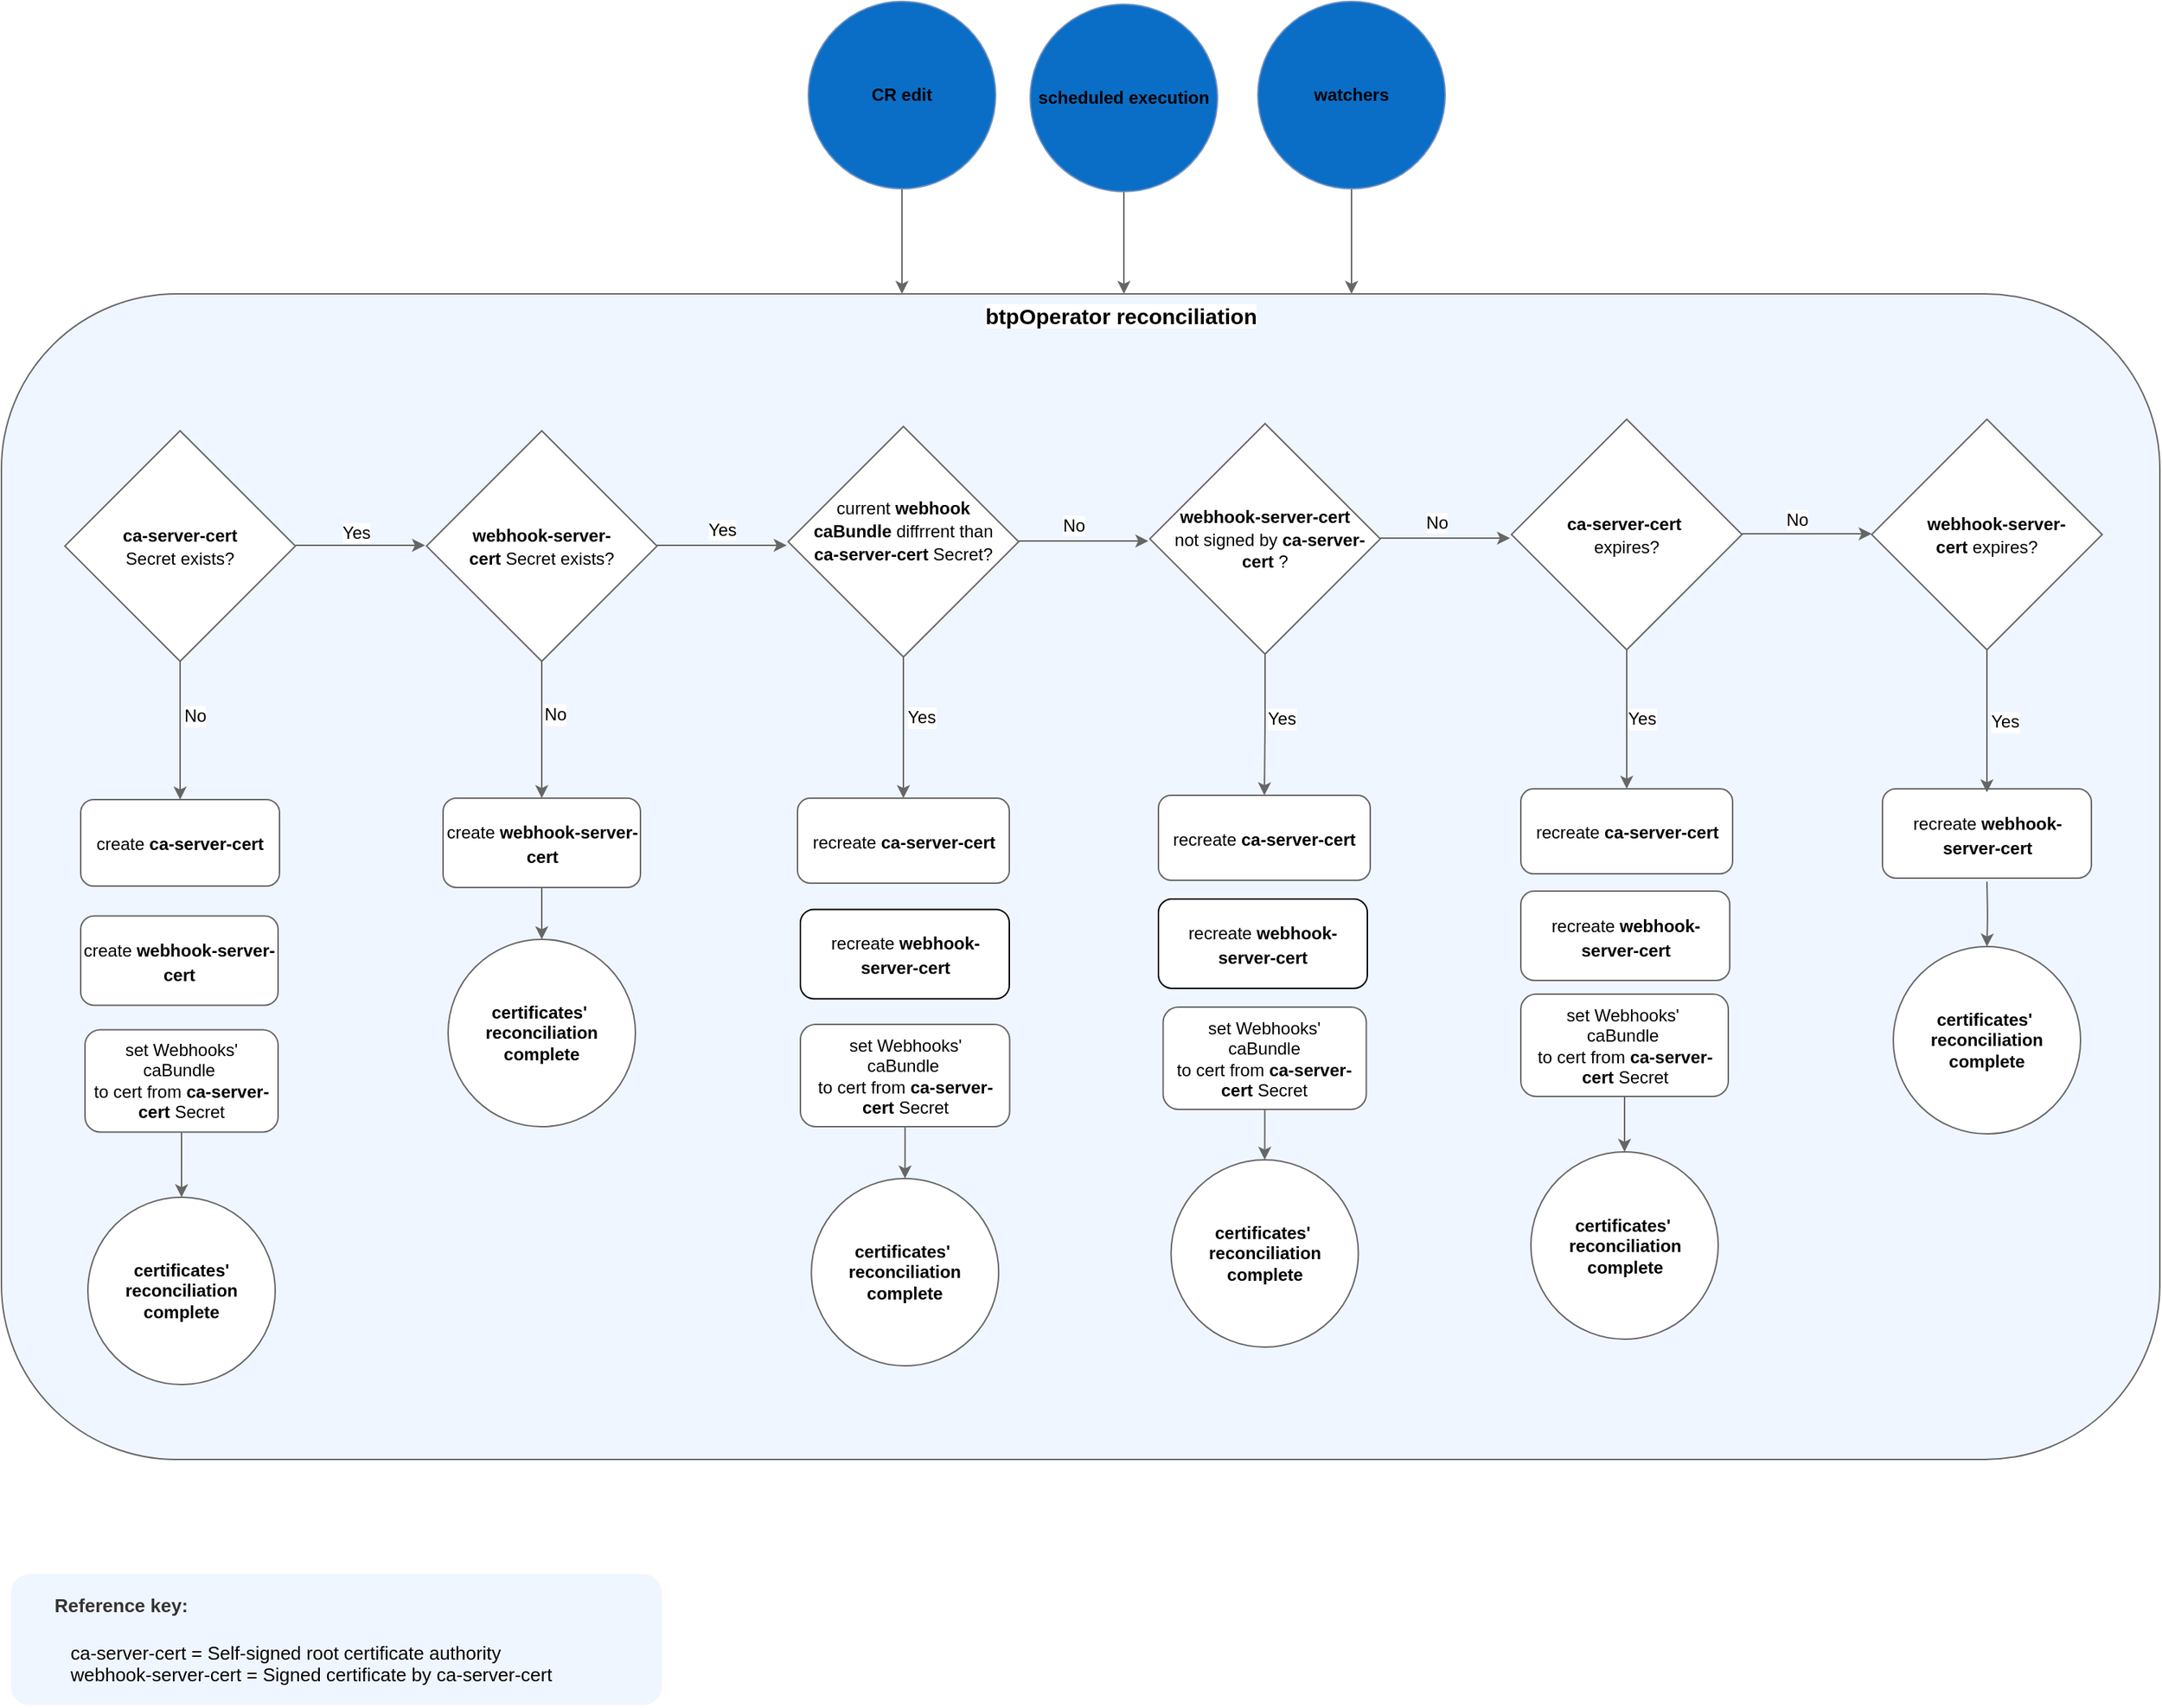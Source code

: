 <mxfile version="21.6.1" type="device">
  <diagram name="Page-1" id="vyqxLwW7QJTfSOO5Ivzo">
    <mxGraphModel dx="1666" dy="-376" grid="0" gridSize="10" guides="1" tooltips="1" connect="1" arrows="1" fold="1" page="0" pageScale="1" pageWidth="827" pageHeight="1169" math="0" shadow="0">
      <root>
        <mxCell id="0" />
        <mxCell id="1" parent="0" />
        <mxCell id="-tr_Jl8yfyVWpY2dG3ru-127" value="" style="rounded=1;whiteSpace=wrap;html=1;fontSize=14;fillColor=#f0f6ff;fontColor=#333333;strokeColor=#666666;" parent="1" vertex="1">
          <mxGeometry x="468" y="1635" width="1498" height="809" as="geometry" />
        </mxCell>
        <mxCell id="-tr_Jl8yfyVWpY2dG3ru-134" value="&lt;font style=&quot;font-size: 12px;&quot;&gt;recreate&amp;nbsp;&lt;b style=&quot;border-color: var(--border-color);&quot;&gt;ca-server-cert&lt;/b&gt;&lt;/font&gt;" style="rounded=1;whiteSpace=wrap;html=1;fontSize=14;strokeColor=#666666;" parent="1" vertex="1">
          <mxGeometry x="1522.5" y="1978.5" width="147" height="59" as="geometry" />
        </mxCell>
        <mxCell id="-tr_Jl8yfyVWpY2dG3ru-135" value="&lt;font style=&quot;font-size: 12px;&quot;&gt;recreate&amp;nbsp;&lt;b style=&quot;border-color: var(--border-color);&quot;&gt;webhook-server-cert&lt;/b&gt;&lt;/font&gt;" style="rounded=1;whiteSpace=wrap;html=1;fontSize=14;strokeColor=#666666;" parent="1" vertex="1">
          <mxGeometry x="1522.5" y="2049.5" width="145" height="62" as="geometry" />
        </mxCell>
        <mxCell id="xWwAX8yrmCoNilL9z8sZ-58" style="edgeStyle=orthogonalEdgeStyle;rounded=1;orthogonalLoop=1;jettySize=auto;html=1;entryX=0.5;entryY=0;entryDx=0;entryDy=0;strokeColor=#666666;" parent="1" source="-tr_Jl8yfyVWpY2dG3ru-173" target="xWwAX8yrmCoNilL9z8sZ-50" edge="1">
          <mxGeometry relative="1" as="geometry" />
        </mxCell>
        <mxCell id="-tr_Jl8yfyVWpY2dG3ru-173" value="&lt;div style=&quot;font-size: 12px;&quot;&gt;&lt;font style=&quot;background-color: initial; font-size: 12px;&quot;&gt;set Webhooks&#39; caBundle&amp;nbsp;&lt;/font&gt;&lt;/div&gt;&lt;div style=&quot;font-size: 12px;&quot;&gt;&lt;font style=&quot;background-color: initial; font-size: 12px;&quot;&gt;to cert from&amp;nbsp;&lt;/font&gt;&lt;b style=&quot;background-color: initial; border-color: var(--border-color);&quot;&gt;ca-server-cert&amp;nbsp;&lt;/b&gt;&lt;span style=&quot;background-color: initial; border-color: var(--border-color);&quot;&gt;Secret&lt;/span&gt;&lt;/div&gt;" style="rounded=1;whiteSpace=wrap;html=1;fontSize=14;align=center;strokeColor=#666666;" parent="1" vertex="1">
          <mxGeometry x="526" y="2145.75" width="134" height="71" as="geometry" />
        </mxCell>
        <mxCell id="-tr_Jl8yfyVWpY2dG3ru-174" value="&lt;font style=&quot;font-size: 12px;&quot;&gt;create&amp;nbsp;&lt;b style=&quot;border-color: var(--border-color);&quot;&gt;webhook-server-cert&lt;/b&gt;&lt;/font&gt;" style="rounded=1;whiteSpace=wrap;html=1;fontSize=14;strokeColor=#666666;" parent="1" vertex="1">
          <mxGeometry x="523" y="2066.75" width="137" height="62" as="geometry" />
        </mxCell>
        <mxCell id="-tr_Jl8yfyVWpY2dG3ru-175" value="&lt;font style=&quot;font-size: 12px;&quot;&gt;create&amp;nbsp;&lt;b style=&quot;border-color: var(--border-color);&quot;&gt;ca-server-cert&lt;/b&gt;&lt;/font&gt;" style="rounded=1;whiteSpace=wrap;html=1;fontSize=14;strokeColor=#666666;" parent="1" vertex="1">
          <mxGeometry x="523" y="1986" width="138" height="60" as="geometry" />
        </mxCell>
        <mxCell id="rAdUN6T4OuiU2hSwLSGW-6" value="" style="edgeStyle=orthogonalEdgeStyle;rounded=1;orthogonalLoop=1;jettySize=auto;html=1;strokeColor=#666666;" edge="1" parent="1" source="-tr_Jl8yfyVWpY2dG3ru-207" target="-tr_Jl8yfyVWpY2dG3ru-127">
          <mxGeometry relative="1" as="geometry">
            <Array as="points">
              <mxPoint x="1093" y="1618" />
              <mxPoint x="1093" y="1618" />
            </Array>
          </mxGeometry>
        </mxCell>
        <mxCell id="-tr_Jl8yfyVWpY2dG3ru-207" value="&lt;span style=&quot;font-size: 12px;&quot;&gt;&lt;b&gt;CR edit&lt;/b&gt;&lt;/span&gt;" style="ellipse;whiteSpace=wrap;html=1;aspect=fixed;labelBackgroundColor=none;fontSize=10;fillColor=#0a6ec7;strokeColor=#6c8ebf;" parent="1" vertex="1">
          <mxGeometry x="1028" y="1432" width="130" height="130" as="geometry" />
        </mxCell>
        <mxCell id="xWwAX8yrmCoNilL9z8sZ-59" style="edgeStyle=orthogonalEdgeStyle;rounded=1;orthogonalLoop=1;jettySize=auto;html=1;strokeColor=#666666;" parent="1" source="-tr_Jl8yfyVWpY2dG3ru-217" target="xWwAX8yrmCoNilL9z8sZ-53" edge="1">
          <mxGeometry relative="1" as="geometry" />
        </mxCell>
        <mxCell id="-tr_Jl8yfyVWpY2dG3ru-217" value="&lt;font style=&quot;font-size: 12px;&quot;&gt;create&amp;nbsp;&lt;b style=&quot;border-color: var(--border-color);&quot;&gt;webhook-server-cert&lt;/b&gt;&lt;/font&gt;" style="rounded=1;whiteSpace=wrap;html=1;fontSize=14;strokeColor=#666666;" parent="1" vertex="1">
          <mxGeometry x="774.5" y="1985" width="137" height="62" as="geometry" />
        </mxCell>
        <mxCell id="xWwAX8yrmCoNilL9z8sZ-62" style="edgeStyle=orthogonalEdgeStyle;rounded=1;orthogonalLoop=1;jettySize=auto;html=1;strokeColor=#666666;" parent="1" source="-tr_Jl8yfyVWpY2dG3ru-218" target="xWwAX8yrmCoNilL9z8sZ-56" edge="1">
          <mxGeometry relative="1" as="geometry" />
        </mxCell>
        <mxCell id="-tr_Jl8yfyVWpY2dG3ru-218" value="&lt;div style=&quot;font-size: 12px;&quot;&gt;&lt;font style=&quot;background-color: initial; font-size: 12px;&quot;&gt;set Webhooks&#39;&amp;nbsp;&lt;/font&gt;&lt;/div&gt;&lt;div style=&quot;font-size: 12px;&quot;&gt;&lt;font style=&quot;background-color: initial; font-size: 12px;&quot;&gt;caBundle&amp;nbsp;&lt;/font&gt;&lt;/div&gt;&lt;div style=&quot;font-size: 12px;&quot;&gt;&lt;font style=&quot;background-color: initial; font-size: 12px;&quot;&gt;to cert from&amp;nbsp;&lt;/font&gt;&lt;b style=&quot;background-color: initial; border-color: var(--border-color);&quot;&gt;ca-server-cert&amp;nbsp;&lt;/b&gt;&lt;span style=&quot;background-color: initial; border-color: var(--border-color);&quot;&gt;Secret&lt;/span&gt;&lt;/div&gt;" style="rounded=1;whiteSpace=wrap;html=1;fontSize=14;align=center;strokeColor=#666666;" parent="1" vertex="1">
          <mxGeometry x="1522.5" y="2121" width="144" height="71" as="geometry" />
        </mxCell>
        <mxCell id="xWwAX8yrmCoNilL9z8sZ-61" style="edgeStyle=orthogonalEdgeStyle;rounded=1;orthogonalLoop=1;jettySize=auto;html=1;strokeColor=#666666;" parent="1" source="-tr_Jl8yfyVWpY2dG3ru-219" target="xWwAX8yrmCoNilL9z8sZ-55" edge="1">
          <mxGeometry relative="1" as="geometry" />
        </mxCell>
        <mxCell id="-tr_Jl8yfyVWpY2dG3ru-219" value="&lt;div style=&quot;font-size: 12px;&quot;&gt;&lt;font style=&quot;background-color: initial; font-size: 12px;&quot;&gt;set Webhooks&#39;&lt;/font&gt;&lt;/div&gt;&lt;div style=&quot;font-size: 12px;&quot;&gt;&lt;font style=&quot;background-color: initial; font-size: 12px;&quot;&gt;&amp;nbsp;caBundle&amp;nbsp;&lt;/font&gt;&lt;/div&gt;&lt;div style=&quot;font-size: 12px;&quot;&gt;&lt;font style=&quot;background-color: initial; font-size: 12px;&quot;&gt;to cert from&amp;nbsp;&lt;/font&gt;&lt;b style=&quot;background-color: initial; border-color: var(--border-color);&quot;&gt;ca-server-cert&amp;nbsp;&lt;/b&gt;&lt;span style=&quot;background-color: initial; border-color: var(--border-color);&quot;&gt;Secret&lt;/span&gt;&lt;/div&gt;" style="rounded=1;whiteSpace=wrap;html=1;fontSize=14;align=center;strokeColor=#666666;" parent="1" vertex="1">
          <mxGeometry x="1274.25" y="2130" width="141" height="71" as="geometry" />
        </mxCell>
        <mxCell id="xWwAX8yrmCoNilL9z8sZ-63" style="edgeStyle=orthogonalEdgeStyle;rounded=1;orthogonalLoop=1;jettySize=auto;html=1;strokeColor=#666666;" parent="1" target="xWwAX8yrmCoNilL9z8sZ-57" edge="1">
          <mxGeometry relative="1" as="geometry">
            <mxPoint x="1846" y="2043" as="sourcePoint" />
          </mxGeometry>
        </mxCell>
        <mxCell id="-tr_Jl8yfyVWpY2dG3ru-220" value="&lt;font style=&quot;font-size: 12px;&quot;&gt;recreate&amp;nbsp;&lt;b style=&quot;border-color: var(--border-color);&quot;&gt;webhook-server-cert&lt;/b&gt;&lt;/font&gt;" style="rounded=1;whiteSpace=wrap;html=1;fontSize=14;strokeColor=#666666;" parent="1" vertex="1">
          <mxGeometry x="1773.5" y="1978.5" width="145" height="62" as="geometry" />
        </mxCell>
        <mxCell id="-tr_Jl8yfyVWpY2dG3ru-221" value="&lt;font style=&quot;font-size: 12px;&quot;&gt;recreate&amp;nbsp;&lt;b style=&quot;border-color: var(--border-color);&quot;&gt;ca-server-cert&lt;/b&gt;&lt;/font&gt;" style="rounded=1;whiteSpace=wrap;html=1;fontSize=14;strokeColor=#666666;" parent="1" vertex="1">
          <mxGeometry x="1271" y="1983" width="147" height="59" as="geometry" />
        </mxCell>
        <mxCell id="-tr_Jl8yfyVWpY2dG3ru-222" value="&lt;font style=&quot;font-size: 12px;&quot;&gt;recreate&amp;nbsp;&lt;b style=&quot;border-color: var(--border-color);&quot;&gt;webhook-server-cert&lt;/b&gt;&lt;/font&gt;" style="rounded=1;whiteSpace=wrap;html=1;fontSize=14;" parent="1" vertex="1">
          <mxGeometry x="1271" y="2055" width="145" height="62" as="geometry" />
        </mxCell>
        <mxCell id="rAdUN6T4OuiU2hSwLSGW-3" value="" style="edgeStyle=orthogonalEdgeStyle;rounded=1;orthogonalLoop=1;jettySize=auto;html=1;strokeColor=#666666;" edge="1" parent="1" source="D-mSAHQnKh3Qnr3-uecS-1" target="-tr_Jl8yfyVWpY2dG3ru-127">
          <mxGeometry relative="1" as="geometry">
            <Array as="points">
              <mxPoint x="1405" y="1628" />
              <mxPoint x="1405" y="1628" />
            </Array>
          </mxGeometry>
        </mxCell>
        <mxCell id="D-mSAHQnKh3Qnr3-uecS-1" value="&lt;b style=&quot;border-color: var(--border-color); font-size: 12px;&quot;&gt;&lt;font style=&quot;border-color: var(--border-color); font-size: 12px;&quot;&gt;watchers&lt;/font&gt;&lt;/b&gt;" style="ellipse;whiteSpace=wrap;html=1;aspect=fixed;labelBackgroundColor=none;fontSize=10;fillColor=#0a6ec7;strokeColor=#6c8ebf;" parent="1" vertex="1">
          <mxGeometry x="1340" y="1432" width="130" height="130" as="geometry" />
        </mxCell>
        <mxCell id="rAdUN6T4OuiU2hSwLSGW-2" value="" style="edgeStyle=orthogonalEdgeStyle;rounded=1;orthogonalLoop=1;jettySize=auto;html=1;strokeColor=#666666;" edge="1" parent="1" source="D-mSAHQnKh3Qnr3-uecS-2" target="xWwAX8yrmCoNilL9z8sZ-99">
          <mxGeometry relative="1" as="geometry" />
        </mxCell>
        <mxCell id="D-mSAHQnKh3Qnr3-uecS-2" value="&lt;b style=&quot;border-color: var(--border-color); font-size: 12px;&quot;&gt;scheduled execution&lt;br&gt;&lt;/b&gt;" style="ellipse;whiteSpace=wrap;html=1;aspect=fixed;labelBackgroundColor=none;fontSize=10;fillColor=#0a6ec7;strokeColor=#6c8ebf;" parent="1" vertex="1">
          <mxGeometry x="1182" y="1434" width="130" height="130" as="geometry" />
        </mxCell>
        <mxCell id="xWwAX8yrmCoNilL9z8sZ-66" style="edgeStyle=orthogonalEdgeStyle;rounded=1;orthogonalLoop=1;jettySize=auto;html=1;entryX=0.5;entryY=0;entryDx=0;entryDy=0;strokeColor=#666666;" parent="1" source="D-mSAHQnKh3Qnr3-uecS-10" target="xWwAX8yrmCoNilL9z8sZ-36" edge="1">
          <mxGeometry relative="1" as="geometry" />
        </mxCell>
        <mxCell id="xWwAX8yrmCoNilL9z8sZ-113" value="&lt;font style=&quot;font-size: 12px;&quot;&gt;Yes&lt;/font&gt;" style="edgeLabel;html=1;align=left;verticalAlign=middle;resizable=0;points=[];fontSize=10;fontColor=#000000;labelPosition=right;verticalLabelPosition=middle;" parent="xWwAX8yrmCoNilL9z8sZ-66" vertex="1" connectable="0">
          <mxGeometry x="-0.143" y="1" relative="1" as="geometry">
            <mxPoint as="offset" />
          </mxGeometry>
        </mxCell>
        <mxCell id="D-mSAHQnKh3Qnr3-uecS-10" value="&lt;font style=&quot;font-size: 12px;&quot;&gt;&lt;span style=&quot;&quot;&gt;current &lt;/span&gt;&lt;font style=&quot;font-size: 12px;&quot;&gt;&lt;b&gt;webhook caBundle&lt;/b&gt;&lt;/font&gt;&lt;span style=&quot;&quot;&gt;&amp;nbsp;diffrrent than&lt;b&gt; &lt;br&gt;ca-&lt;/b&gt;&lt;/span&gt;&lt;font style=&quot;font-size: 12px;&quot;&gt;&lt;b&gt;server-cert &lt;/b&gt;Secret&lt;/font&gt;&lt;span style=&quot;&quot;&gt;?&lt;/span&gt;&lt;br&gt;&lt;br&gt;&lt;/font&gt;" style="rhombus;whiteSpace=wrap;html=1;labelBackgroundColor=none;fontSize=13;strokeColor=#666666;" parent="1" vertex="1">
          <mxGeometry x="1014" y="1727" width="160" height="160" as="geometry" />
        </mxCell>
        <mxCell id="xWwAX8yrmCoNilL9z8sZ-68" style="edgeStyle=orthogonalEdgeStyle;rounded=1;orthogonalLoop=1;jettySize=auto;html=1;entryX=0.5;entryY=0;entryDx=0;entryDy=0;strokeColor=#666666;" parent="1" source="D-mSAHQnKh3Qnr3-uecS-11" target="-tr_Jl8yfyVWpY2dG3ru-221" edge="1">
          <mxGeometry relative="1" as="geometry" />
        </mxCell>
        <mxCell id="xWwAX8yrmCoNilL9z8sZ-116" value="&lt;font style=&quot;font-size: 12px;&quot;&gt;Yes&lt;/font&gt;" style="edgeLabel;html=1;align=left;verticalAlign=middle;resizable=0;points=[];fontSize=10;fontColor=#000000;labelPosition=right;verticalLabelPosition=middle;" parent="xWwAX8yrmCoNilL9z8sZ-68" vertex="1" connectable="0">
          <mxGeometry x="-0.086" relative="1" as="geometry">
            <mxPoint as="offset" />
          </mxGeometry>
        </mxCell>
        <mxCell id="D-mSAHQnKh3Qnr3-uecS-11" value="&lt;font style=&quot;font-size: 12px;&quot;&gt;&lt;span style=&quot;border-color: var(--border-color);&quot;&gt;&amp;nbsp;&lt;font style=&quot;border-color: var(--border-color); font-size: 12px;&quot;&gt;&lt;b&gt;webhook-server-cert&lt;/b&gt;&lt;/font&gt;&amp;nbsp;&lt;br&gt;&amp;nbsp; not signed by &lt;b&gt;ca-server-cert&lt;/b&gt; ?&lt;/span&gt;&lt;br&gt;&lt;/font&gt;" style="rhombus;whiteSpace=wrap;html=1;labelBackgroundColor=none;fontSize=13;strokeColor=#666666;" parent="1" vertex="1">
          <mxGeometry x="1265" y="1725" width="160" height="160" as="geometry" />
        </mxCell>
        <mxCell id="xWwAX8yrmCoNilL9z8sZ-64" style="edgeStyle=orthogonalEdgeStyle;rounded=1;orthogonalLoop=1;jettySize=auto;html=1;entryX=0.5;entryY=0;entryDx=0;entryDy=0;strokeColor=#666666;" parent="1" source="D-mSAHQnKh3Qnr3-uecS-12" target="-tr_Jl8yfyVWpY2dG3ru-175" edge="1">
          <mxGeometry relative="1" as="geometry" />
        </mxCell>
        <mxCell id="xWwAX8yrmCoNilL9z8sZ-111" value="&lt;font style=&quot;font-size: 12px;&quot;&gt;No&lt;/font&gt;" style="edgeLabel;html=1;align=left;verticalAlign=middle;resizable=0;points=[];fontSize=10;fontColor=#000000;labelPosition=right;verticalLabelPosition=middle;" parent="xWwAX8yrmCoNilL9z8sZ-64" vertex="1" connectable="0">
          <mxGeometry x="-0.208" y="1" relative="1" as="geometry">
            <mxPoint as="offset" />
          </mxGeometry>
        </mxCell>
        <mxCell id="D-mSAHQnKh3Qnr3-uecS-12" value="&lt;font style=&quot;font-size: 12px;&quot;&gt;&lt;span style=&quot;border-color: var(--border-color);&quot;&gt;&lt;font style=&quot;border-color: var(--border-color); font-size: 12px;&quot;&gt;&lt;b&gt;ca-server-cert&lt;/b&gt;&lt;/font&gt;&lt;/span&gt;&lt;span style=&quot;border-color: var(--border-color);&quot;&gt;&lt;font style=&quot;font-weight: bold; border-color: var(--border-color); font-size: 12px;&quot;&gt;&lt;br style=&quot;border-color: var(--border-color);&quot;&gt;&lt;/font&gt;Secret&amp;nbsp;exists?&lt;/span&gt;&lt;br&gt;&lt;/font&gt;" style="rhombus;whiteSpace=wrap;html=1;labelBackgroundColor=none;fontSize=13;strokeColor=#666666;" parent="1" vertex="1">
          <mxGeometry x="512" y="1730" width="160" height="160" as="geometry" />
        </mxCell>
        <mxCell id="xWwAX8yrmCoNilL9z8sZ-65" style="edgeStyle=orthogonalEdgeStyle;rounded=1;orthogonalLoop=1;jettySize=auto;html=1;strokeColor=#666666;" parent="1" source="D-mSAHQnKh3Qnr3-uecS-13" target="-tr_Jl8yfyVWpY2dG3ru-217" edge="1">
          <mxGeometry relative="1" as="geometry" />
        </mxCell>
        <mxCell id="xWwAX8yrmCoNilL9z8sZ-112" value="&lt;font style=&quot;font-size: 12px;&quot;&gt;No&lt;/font&gt;" style="edgeLabel;html=1;align=left;verticalAlign=middle;resizable=0;points=[];fontSize=10;fontColor=#000000;labelPosition=right;verticalLabelPosition=middle;" parent="xWwAX8yrmCoNilL9z8sZ-65" vertex="1" connectable="0">
          <mxGeometry x="-0.221" relative="1" as="geometry">
            <mxPoint as="offset" />
          </mxGeometry>
        </mxCell>
        <mxCell id="D-mSAHQnKh3Qnr3-uecS-13" value="&lt;font style=&quot;font-size: 12px;&quot;&gt;&lt;span style=&quot;border-color: var(--border-color);&quot;&gt;&lt;b style=&quot;font-weight: bold; border-color: var(--border-color);&quot;&gt;&lt;font style=&quot;border-color: var(--border-color); font-size: 12px;&quot;&gt;&lt;font style=&quot;border-color: var(--border-color); font-size: 12px;&quot;&gt;webhook-server-cert&lt;/font&gt;&amp;nbsp;&lt;/font&gt;&lt;/b&gt;&lt;span style=&quot;border-color: var(--border-color);&quot;&gt;Secret&amp;nbsp;exists?&lt;/span&gt;&lt;/span&gt;&lt;br&gt;&lt;/font&gt;" style="rhombus;whiteSpace=wrap;html=1;labelBackgroundColor=none;fontSize=13;strokeColor=#666666;" parent="1" vertex="1">
          <mxGeometry x="763" y="1730" width="160" height="160" as="geometry" />
        </mxCell>
        <mxCell id="xWwAX8yrmCoNilL9z8sZ-69" style="edgeStyle=orthogonalEdgeStyle;rounded=1;orthogonalLoop=1;jettySize=auto;html=1;exitX=0.5;exitY=1;exitDx=0;exitDy=0;entryX=0.5;entryY=0;entryDx=0;entryDy=0;strokeColor=#666666;" parent="1" source="D-mSAHQnKh3Qnr3-uecS-14" target="-tr_Jl8yfyVWpY2dG3ru-134" edge="1">
          <mxGeometry relative="1" as="geometry" />
        </mxCell>
        <mxCell id="xWwAX8yrmCoNilL9z8sZ-115" value="&lt;font style=&quot;font-size: 12px;&quot;&gt;Yes&lt;/font&gt;" style="edgeLabel;html=1;align=left;verticalAlign=middle;resizable=0;points=[];fontSize=10;fontColor=#000000;labelPosition=right;verticalLabelPosition=middle;" parent="xWwAX8yrmCoNilL9z8sZ-69" vertex="1" connectable="0">
          <mxGeometry x="-0.254" y="-1" relative="1" as="geometry">
            <mxPoint y="12" as="offset" />
          </mxGeometry>
        </mxCell>
        <mxCell id="D-mSAHQnKh3Qnr3-uecS-14" value="&lt;font style=&quot;font-size: 12px;&quot;&gt;&lt;span style=&quot;border-color: var(--border-color);&quot;&gt;&lt;font style=&quot;border-color: var(--border-color); font-size: 12px;&quot;&gt;&lt;b&gt;ca-server-cert&lt;/b&gt;&lt;/font&gt;&lt;span style=&quot;border-color: var(--border-color); background-color: initial;&quot;&gt;&lt;font style=&quot;border-color: var(--border-color); font-size: 12px;&quot;&gt;&amp;nbsp;&lt;br&gt;&lt;/font&gt;expires?&lt;/span&gt;&lt;/span&gt;&lt;br&gt;&lt;/font&gt;" style="rhombus;whiteSpace=wrap;html=1;labelBackgroundColor=none;fontSize=13;strokeColor=#666666;" parent="1" vertex="1">
          <mxGeometry x="1516" y="1722" width="160" height="160" as="geometry" />
        </mxCell>
        <mxCell id="xWwAX8yrmCoNilL9z8sZ-70" value="&lt;font style=&quot;font-size: 12px;&quot;&gt;Yes&lt;/font&gt;" style="edgeStyle=orthogonalEdgeStyle;rounded=1;orthogonalLoop=1;jettySize=auto;html=1;strokeColor=#666666;labelPosition=right;verticalLabelPosition=middle;align=left;verticalAlign=middle;" parent="1" source="D-mSAHQnKh3Qnr3-uecS-16" edge="1">
          <mxGeometry relative="1" as="geometry">
            <mxPoint x="1846" y="1981" as="targetPoint" />
          </mxGeometry>
        </mxCell>
        <mxCell id="D-mSAHQnKh3Qnr3-uecS-16" value="&lt;font style=&quot;font-size: 12px;&quot;&gt;&lt;span style=&quot;border-color: var(--border-color);&quot;&gt;&amp;nbsp; &amp;nbsp; &lt;span style=&quot;border-color: var(--border-color);&quot;&gt;&lt;font style=&quot;border-color: var(--border-color); font-size: 12px;&quot;&gt;&lt;b&gt;webhook-server-cert&lt;/b&gt;&lt;/font&gt;&amp;nbsp;&lt;/span&gt;&lt;span style=&quot;border-color: var(--border-color); background-color: initial;&quot;&gt;expires?&lt;/span&gt;&lt;/span&gt;&lt;br&gt;&lt;/font&gt;" style="rhombus;whiteSpace=wrap;html=1;labelBackgroundColor=none;fontSize=13;strokeColor=#666666;" parent="1" vertex="1">
          <mxGeometry x="1766" y="1722" width="160" height="160" as="geometry" />
        </mxCell>
        <mxCell id="xWwAX8yrmCoNilL9z8sZ-60" style="edgeStyle=orthogonalEdgeStyle;rounded=1;orthogonalLoop=1;jettySize=auto;html=1;entryX=0.5;entryY=0;entryDx=0;entryDy=0;strokeColor=#666666;" parent="1" source="xWwAX8yrmCoNilL9z8sZ-35" target="xWwAX8yrmCoNilL9z8sZ-54" edge="1">
          <mxGeometry relative="1" as="geometry" />
        </mxCell>
        <mxCell id="xWwAX8yrmCoNilL9z8sZ-35" value="&lt;div style=&quot;font-size: 12px;&quot;&gt;&lt;font style=&quot;background-color: initial; font-size: 12px;&quot;&gt;set Webhooks&#39;&lt;/font&gt;&lt;/div&gt;&lt;div style=&quot;font-size: 12px;&quot;&gt;&lt;font style=&quot;background-color: initial; font-size: 12px;&quot;&gt;caBundle&amp;nbsp;&lt;/font&gt;&lt;/div&gt;&lt;div style=&quot;font-size: 12px;&quot;&gt;&lt;font style=&quot;background-color: initial; font-size: 12px;&quot;&gt;to cert from&amp;nbsp;&lt;/font&gt;&lt;b style=&quot;background-color: initial; border-color: var(--border-color);&quot;&gt;ca-server-cert&amp;nbsp;&lt;/b&gt;&lt;span style=&quot;background-color: initial; border-color: var(--border-color);&quot;&gt;Secret&lt;/span&gt;&lt;/div&gt;" style="rounded=1;whiteSpace=wrap;html=1;fontSize=14;align=center;strokeColor=#666666;" parent="1" vertex="1">
          <mxGeometry x="1022.5" y="2142" width="145.25" height="71" as="geometry" />
        </mxCell>
        <mxCell id="xWwAX8yrmCoNilL9z8sZ-36" value="&lt;font style=&quot;font-size: 12px;&quot;&gt;recreate&amp;nbsp;&lt;b style=&quot;border-color: var(--border-color);&quot;&gt;ca-server-cert&lt;/b&gt;&lt;/font&gt;" style="rounded=1;whiteSpace=wrap;html=1;fontSize=14;strokeColor=#666666;" parent="1" vertex="1">
          <mxGeometry x="1020.5" y="1985" width="147" height="59" as="geometry" />
        </mxCell>
        <mxCell id="xWwAX8yrmCoNilL9z8sZ-37" value="&lt;font style=&quot;font-size: 12px;&quot;&gt;recreate&amp;nbsp;&lt;b style=&quot;border-color: var(--border-color);&quot;&gt;webhook-server-cert&lt;/b&gt;&lt;/font&gt;" style="rounded=1;whiteSpace=wrap;html=1;fontSize=14;" parent="1" vertex="1">
          <mxGeometry x="1022.5" y="2062.2" width="145" height="62" as="geometry" />
        </mxCell>
        <mxCell id="xWwAX8yrmCoNilL9z8sZ-50" value="&lt;font style=&quot;font-size: 12px;&quot;&gt;&lt;b style=&quot;&quot;&gt;certificates&#39; reconciliation&lt;br&gt;complete&lt;br&gt;&lt;/b&gt;&lt;/font&gt;" style="ellipse;whiteSpace=wrap;html=1;aspect=fixed;labelBackgroundColor=none;fontSize=10;fillColor=#FFFFFF;strokeColor=#666666;" parent="1" vertex="1">
          <mxGeometry x="528" y="2262" width="130" height="130" as="geometry" />
        </mxCell>
        <mxCell id="xWwAX8yrmCoNilL9z8sZ-53" value="&lt;b style=&quot;border-color: var(--border-color); font-size: 12px;&quot;&gt;&lt;font style=&quot;font-size: 12px;&quot;&gt;certificates&#39;&amp;nbsp;&lt;br&gt;&lt;/font&gt;&lt;/b&gt;&lt;font style=&quot;font-size: 12px;&quot;&gt;&lt;b style=&quot;&quot;&gt;&lt;font style=&quot;font-size: 12px;&quot;&gt;reconciliation&lt;br&gt;complete&lt;/font&gt;&lt;br&gt;&lt;/b&gt;&lt;/font&gt;" style="ellipse;whiteSpace=wrap;html=1;aspect=fixed;labelBackgroundColor=none;fontSize=10;fillColor=#FFFFFF;strokeColor=#666666;" parent="1" vertex="1">
          <mxGeometry x="778" y="2083" width="130" height="130" as="geometry" />
        </mxCell>
        <mxCell id="xWwAX8yrmCoNilL9z8sZ-54" value="&lt;b style=&quot;border-color: var(--border-color); font-size: 12px;&quot;&gt;&lt;font style=&quot;font-size: 12px;&quot;&gt;certificates&#39;&amp;nbsp;&lt;br&gt;&lt;/font&gt;&lt;/b&gt;&lt;font style=&quot;font-size: 12px;&quot;&gt;&lt;b style=&quot;&quot;&gt;&lt;font style=&quot;font-size: 12px;&quot;&gt;reconciliation&lt;br&gt;complete&lt;/font&gt;&lt;br&gt;&lt;/b&gt;&lt;/font&gt;" style="ellipse;whiteSpace=wrap;html=1;aspect=fixed;labelBackgroundColor=none;fontSize=10;fillColor=#FFFFFF;strokeColor=#666666;" parent="1" vertex="1">
          <mxGeometry x="1030.12" y="2249" width="130" height="130" as="geometry" />
        </mxCell>
        <mxCell id="xWwAX8yrmCoNilL9z8sZ-55" value="&lt;font style=&quot;font-size: 12px;&quot;&gt;&lt;b style=&quot;border-color: var(--border-color);&quot;&gt;certificates&#39;&amp;nbsp;&lt;br&gt;&lt;/b&gt;&lt;b&gt;reconciliation&lt;br&gt;&lt;/b&gt;&lt;b style=&quot;border-color: var(--border-color);&quot;&gt;complete&lt;/b&gt;&lt;/font&gt;&lt;font size=&quot;1&quot; color=&quot;#330000&quot;&gt;&lt;b&gt;&lt;br&gt;&lt;/b&gt;&lt;/font&gt;" style="ellipse;whiteSpace=wrap;html=1;aspect=fixed;labelBackgroundColor=none;fontSize=10;fillColor=#FFFFFF;strokeColor=#666666;" parent="1" vertex="1">
          <mxGeometry x="1279.75" y="2236" width="130" height="130" as="geometry" />
        </mxCell>
        <mxCell id="xWwAX8yrmCoNilL9z8sZ-56" value="&lt;font style=&quot;font-size: 12px;&quot;&gt;&lt;b style=&quot;border-color: var(--border-color);&quot;&gt;certificates&#39;&amp;nbsp;&lt;br&gt;&lt;/b&gt;&lt;b&gt;reconciliation&lt;br&gt;&lt;/b&gt;&lt;b style=&quot;border-color: var(--border-color);&quot;&gt;complete&lt;/b&gt;&lt;/font&gt;&lt;font size=&quot;1&quot; color=&quot;#330000&quot;&gt;&lt;b&gt;&lt;br&gt;&lt;/b&gt;&lt;/font&gt;" style="ellipse;whiteSpace=wrap;html=1;aspect=fixed;labelBackgroundColor=none;fontSize=10;fillColor=#FFFFFF;strokeColor=#666666;" parent="1" vertex="1">
          <mxGeometry x="1529.5" y="2230.5" width="130" height="130" as="geometry" />
        </mxCell>
        <mxCell id="xWwAX8yrmCoNilL9z8sZ-57" value="&lt;b style=&quot;border-color: var(--border-color); font-size: 12px;&quot;&gt;&lt;font style=&quot;font-size: 12px;&quot;&gt;certificates&#39;&lt;/font&gt;&lt;/b&gt;&lt;font style=&quot;font-size: 12px;&quot;&gt;&lt;b style=&quot;&quot;&gt;&lt;font style=&quot;font-size: 12px;&quot;&gt;&amp;nbsp;&lt;br&gt;reconciliation&lt;br&gt;complete&lt;/font&gt;&lt;br&gt;&lt;/b&gt;&lt;/font&gt;" style="ellipse;whiteSpace=wrap;html=1;aspect=fixed;labelBackgroundColor=none;fontSize=10;fillColor=#FFFFFF;strokeColor=#666666;" parent="1" vertex="1">
          <mxGeometry x="1781" y="2088" width="130" height="130" as="geometry" />
        </mxCell>
        <mxCell id="xWwAX8yrmCoNilL9z8sZ-72" value="" style="endArrow=classic;html=1;rounded=1;strokeColor=#666666;" parent="1" edge="1">
          <mxGeometry width="50" height="50" relative="1" as="geometry">
            <mxPoint x="672" y="1809.5" as="sourcePoint" />
            <mxPoint x="762" y="1809.5" as="targetPoint" />
          </mxGeometry>
        </mxCell>
        <mxCell id="xWwAX8yrmCoNilL9z8sZ-106" value="&lt;font style=&quot;font-size: 12px;&quot;&gt;Yes&lt;/font&gt;" style="edgeLabel;html=1;align=center;verticalAlign=bottom;resizable=0;points=[];fontSize=12;fontColor=#000000;" parent="xWwAX8yrmCoNilL9z8sZ-72" vertex="1" connectable="0">
          <mxGeometry x="-0.067" y="1" relative="1" as="geometry">
            <mxPoint y="1" as="offset" />
          </mxGeometry>
        </mxCell>
        <mxCell id="xWwAX8yrmCoNilL9z8sZ-73" value="" style="endArrow=classic;html=1;rounded=1;strokeColor=#666666;" parent="1" edge="1">
          <mxGeometry width="50" height="50" relative="1" as="geometry">
            <mxPoint x="923" y="1809.5" as="sourcePoint" />
            <mxPoint x="1013" y="1809.5" as="targetPoint" />
          </mxGeometry>
        </mxCell>
        <mxCell id="xWwAX8yrmCoNilL9z8sZ-117" value="&lt;font style=&quot;font-size: 12px;&quot;&gt;Yes&lt;/font&gt;" style="edgeLabel;html=1;align=center;verticalAlign=bottom;resizable=0;points=[];fontSize=12;fontColor=#000000;" parent="xWwAX8yrmCoNilL9z8sZ-73" vertex="1" connectable="0">
          <mxGeometry y="3" relative="1" as="geometry">
            <mxPoint y="1" as="offset" />
          </mxGeometry>
        </mxCell>
        <mxCell id="xWwAX8yrmCoNilL9z8sZ-74" value="" style="endArrow=classic;html=1;rounded=1;strokeColor=#666666;" parent="1" edge="1">
          <mxGeometry width="50" height="50" relative="1" as="geometry">
            <mxPoint x="1174" y="1806.5" as="sourcePoint" />
            <mxPoint x="1264" y="1806.5" as="targetPoint" />
          </mxGeometry>
        </mxCell>
        <mxCell id="xWwAX8yrmCoNilL9z8sZ-108" value="&lt;font style=&quot;font-size: 12px;&quot;&gt;No&lt;/font&gt;" style="edgeLabel;html=1;align=center;verticalAlign=bottom;resizable=0;points=[];fontSize=12;fontColor=#000000;" parent="xWwAX8yrmCoNilL9z8sZ-74" vertex="1" connectable="0">
          <mxGeometry x="-0.156" y="3" relative="1" as="geometry">
            <mxPoint y="1" as="offset" />
          </mxGeometry>
        </mxCell>
        <mxCell id="xWwAX8yrmCoNilL9z8sZ-75" value="" style="endArrow=classic;html=1;rounded=1;strokeColor=#666666;" parent="1" edge="1">
          <mxGeometry width="50" height="50" relative="1" as="geometry">
            <mxPoint x="1425" y="1804.5" as="sourcePoint" />
            <mxPoint x="1515" y="1804.5" as="targetPoint" />
          </mxGeometry>
        </mxCell>
        <mxCell id="xWwAX8yrmCoNilL9z8sZ-109" value="&lt;font style=&quot;font-size: 12px;&quot;&gt;No&lt;/font&gt;" style="edgeLabel;html=1;align=center;verticalAlign=bottom;resizable=0;points=[];fontSize=12;fontColor=#000000;" parent="xWwAX8yrmCoNilL9z8sZ-75" vertex="1" connectable="0">
          <mxGeometry x="-0.133" y="3" relative="1" as="geometry">
            <mxPoint y="1" as="offset" />
          </mxGeometry>
        </mxCell>
        <mxCell id="xWwAX8yrmCoNilL9z8sZ-76" value="" style="endArrow=classic;html=1;rounded=1;strokeColor=#666666;" parent="1" edge="1">
          <mxGeometry width="50" height="50" relative="1" as="geometry">
            <mxPoint x="1676" y="1801.5" as="sourcePoint" />
            <mxPoint x="1766" y="1801.5" as="targetPoint" />
          </mxGeometry>
        </mxCell>
        <mxCell id="xWwAX8yrmCoNilL9z8sZ-110" value="&lt;font style=&quot;font-size: 12px;&quot;&gt;No&lt;/font&gt;" style="edgeLabel;html=1;align=center;verticalAlign=bottom;resizable=0;points=[];fontSize=12;fontColor=#000000;" parent="xWwAX8yrmCoNilL9z8sZ-76" vertex="1" connectable="0">
          <mxGeometry x="-0.156" y="2" relative="1" as="geometry">
            <mxPoint y="1" as="offset" />
          </mxGeometry>
        </mxCell>
        <mxCell id="xWwAX8yrmCoNilL9z8sZ-99" value="&lt;b style=&quot;border-color: var(--border-color); font-family: Helvetica; font-style: normal; font-variant-ligatures: normal; font-variant-caps: normal; letter-spacing: normal; orphans: 2; text-align: center; text-indent: 0px; text-transform: none; widows: 2; word-spacing: 0px; -webkit-text-stroke-width: 0px; background-color: rgb(255, 255, 255); text-decoration-thickness: initial; text-decoration-style: initial; text-decoration-color: initial; font-size: 15px;&quot;&gt;&lt;font style=&quot;font-size: 15px;&quot; color=&quot;#000000&quot;&gt;btpOperator reconciliation&lt;/font&gt;&lt;/b&gt;" style="text;whiteSpace=wrap;html=1;fontColor=#EA6B66;fontSize=15;" parent="1" vertex="1">
          <mxGeometry x="1148.56" y="1635" width="196.87" height="25" as="geometry" />
        </mxCell>
        <mxCell id="rAdUN6T4OuiU2hSwLSGW-9" value="&lt;font style=&quot;font-size: 13px;&quot;&gt;&lt;b style=&quot;&quot;&gt;&lt;span style=&quot;white-space: pre;&quot;&gt;&#x9;&lt;/span&gt;&lt;font style=&quot;font-size: 13px;&quot;&gt;Reference key:&lt;br&gt;&lt;/font&gt;&lt;/b&gt;&lt;font style=&quot;font-size: 13px;&quot;&gt;&lt;br&gt;&lt;/font&gt;&lt;/font&gt;&lt;blockquote style=&quot;margin: 0px 0px 0px 40px; border: none; padding: 0px; font-size: 13px;&quot;&gt;&lt;font style=&quot;font-size: 13px;&quot;&gt;&lt;span style=&quot;border-color: var(--border-color); color: rgb(0, 0, 0);&quot;&gt;&lt;font style=&quot;border-color: var(--border-color); font-size: 13px;&quot;&gt;ca-server-cert&lt;/font&gt;&amp;nbsp;=&amp;nbsp;Self-signed root certificate authority&lt;br&gt;&lt;/span&gt;&lt;span style=&quot;border-color: var(--border-color); color: rgb(0, 0, 0);&quot;&gt;&lt;span style=&quot;border-color: var(--border-color);&quot;&gt;&lt;font style=&quot;border-color: var(--border-color); font-size: 13px;&quot;&gt;webhook-server-cert&amp;nbsp;&lt;/font&gt;&lt;font style=&quot;border-color: var(--border-color); font-size: 13px;&quot;&gt;=&lt;/font&gt;&lt;font style=&quot;border-color: var(--border-color); font-size: 13px;&quot;&gt;&amp;nbsp;&lt;/font&gt;&lt;font style=&quot;border-color: var(--border-color); font-size: 13px;&quot;&gt;Signed certificate by&amp;nbsp;&lt;/font&gt;&lt;font style=&quot;border-color: var(--border-color); font-size: 13px;&quot;&gt;ca-server-cert&lt;/font&gt;&lt;/span&gt;&lt;/span&gt;&lt;/font&gt;&lt;/blockquote&gt;" style="rounded=1;whiteSpace=wrap;html=1;fontSize=14;fillColor=#f0f6ff;fontColor=#333333;strokeColor=#FFFFFF;align=left;" vertex="1" parent="1">
          <mxGeometry x="474" y="2523" width="453" height="92" as="geometry" />
        </mxCell>
      </root>
    </mxGraphModel>
  </diagram>
</mxfile>
